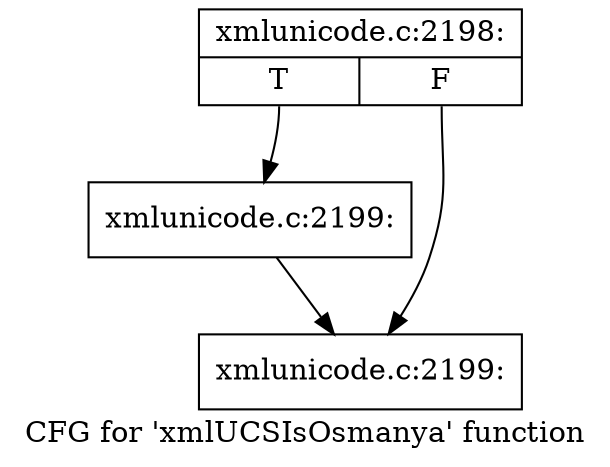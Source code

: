 digraph "CFG for 'xmlUCSIsOsmanya' function" {
	label="CFG for 'xmlUCSIsOsmanya' function";

	Node0x4e3b700 [shape=record,label="{xmlunicode.c:2198:|{<s0>T|<s1>F}}"];
	Node0x4e3b700:s0 -> Node0x4e3b7e0;
	Node0x4e3b700:s1 -> Node0x4e3b790;
	Node0x4e3b7e0 [shape=record,label="{xmlunicode.c:2199:}"];
	Node0x4e3b7e0 -> Node0x4e3b790;
	Node0x4e3b790 [shape=record,label="{xmlunicode.c:2199:}"];
}

